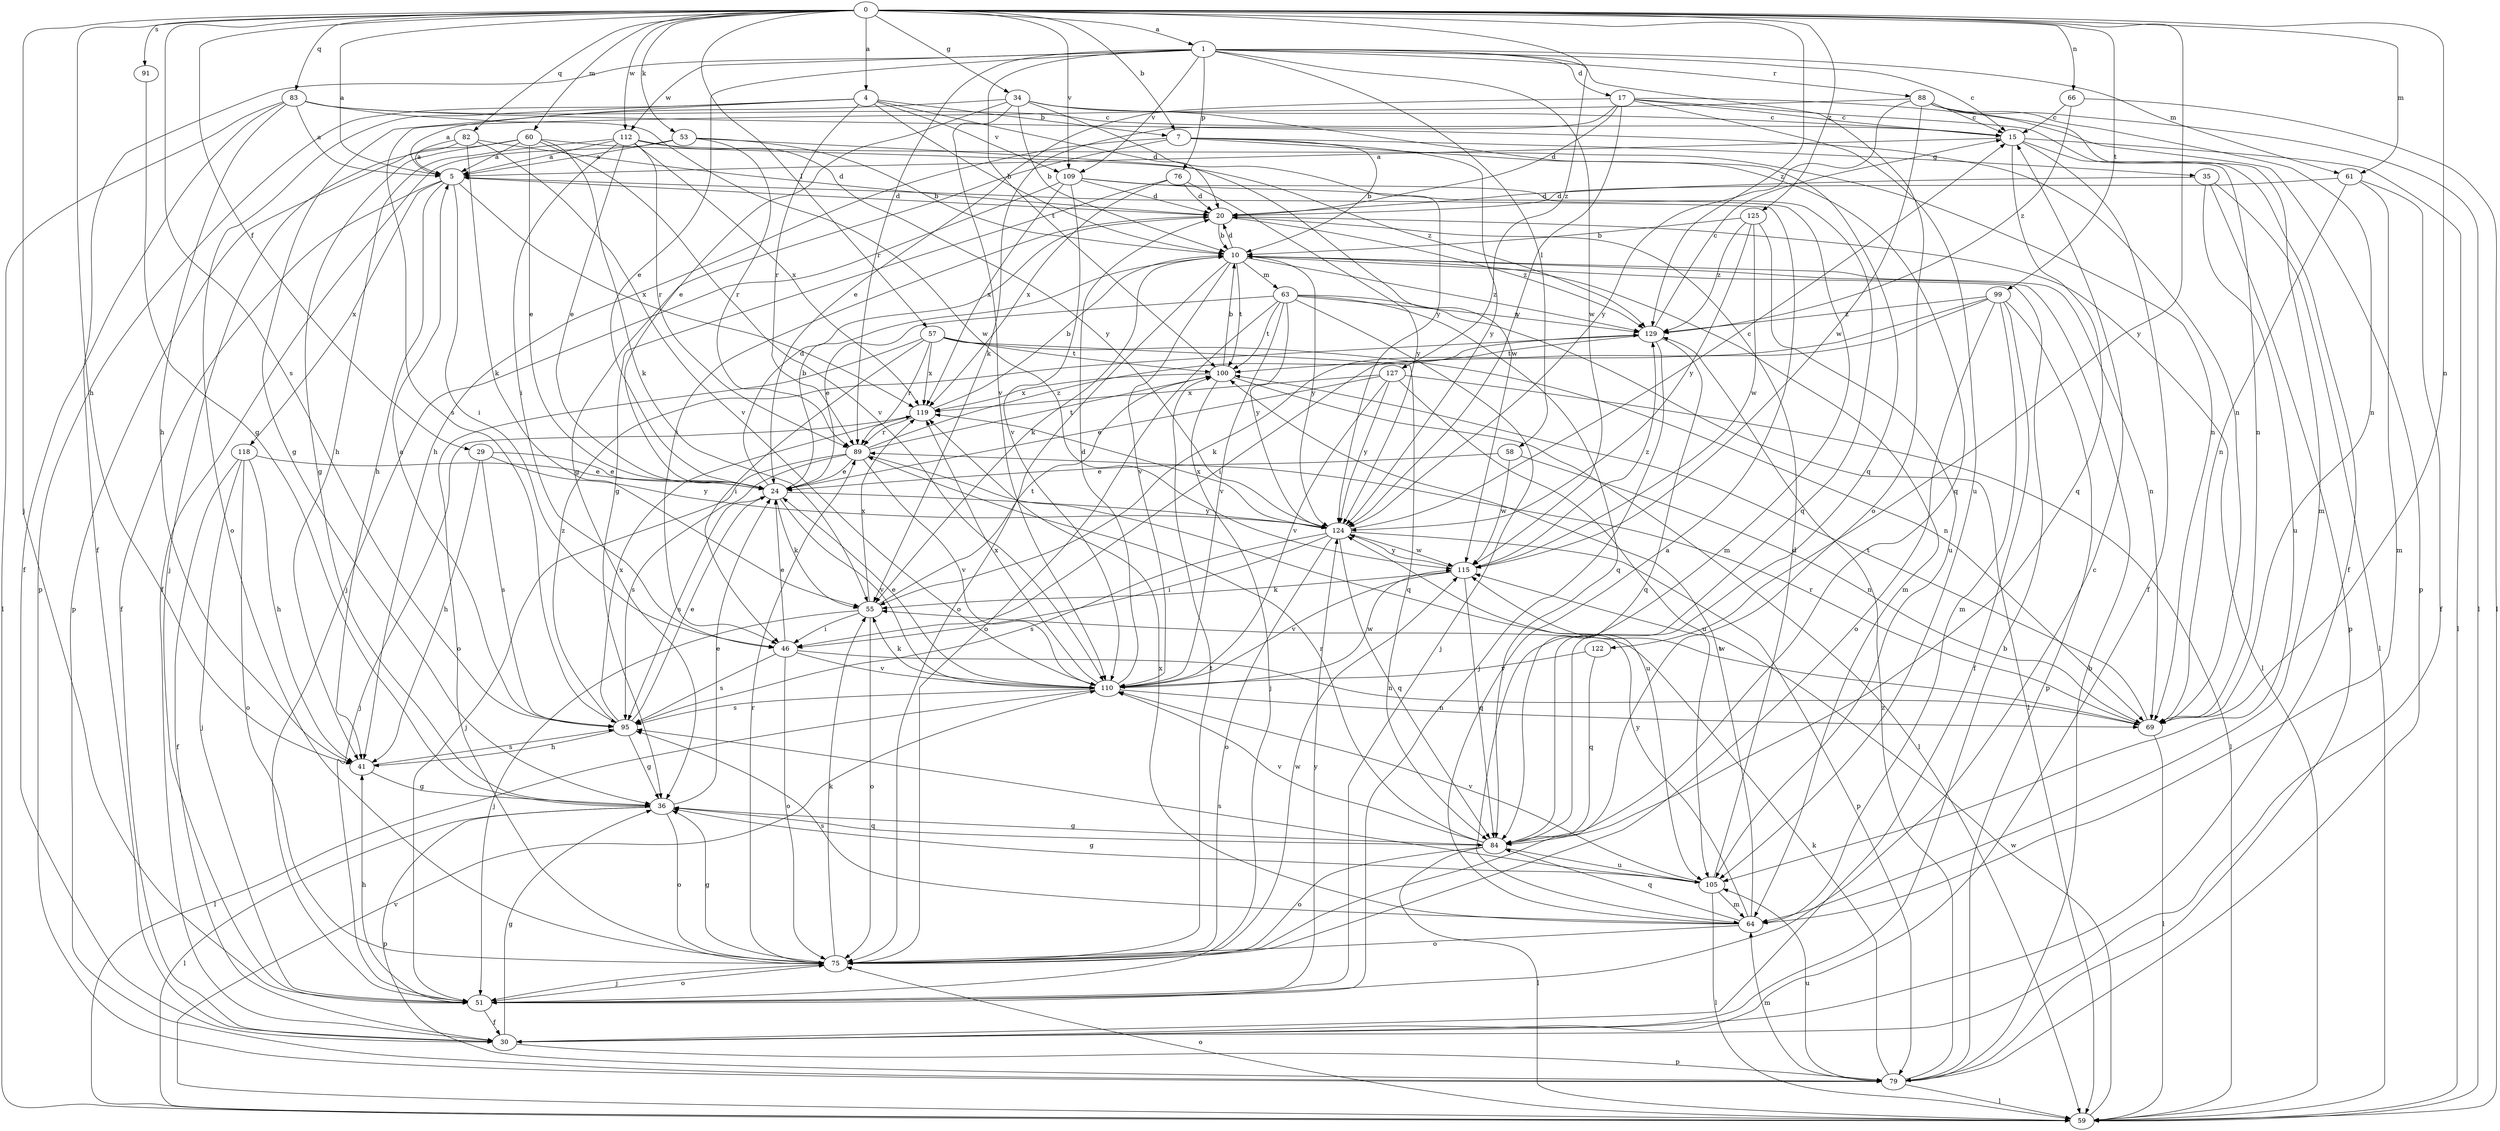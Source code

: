 strict digraph  {
0;
1;
4;
5;
7;
10;
15;
17;
20;
24;
29;
30;
34;
35;
36;
41;
46;
51;
53;
55;
57;
58;
59;
60;
61;
63;
64;
66;
69;
75;
76;
79;
82;
83;
84;
88;
89;
91;
95;
99;
100;
105;
109;
110;
112;
115;
118;
119;
122;
124;
125;
127;
129;
0 -> 1  [label=a];
0 -> 4  [label=a];
0 -> 5  [label=a];
0 -> 7  [label=b];
0 -> 29  [label=f];
0 -> 34  [label=g];
0 -> 41  [label=h];
0 -> 51  [label=j];
0 -> 53  [label=k];
0 -> 57  [label=l];
0 -> 60  [label=m];
0 -> 61  [label=m];
0 -> 66  [label=n];
0 -> 69  [label=n];
0 -> 82  [label=q];
0 -> 83  [label=q];
0 -> 91  [label=s];
0 -> 95  [label=s];
0 -> 99  [label=t];
0 -> 109  [label=v];
0 -> 112  [label=w];
0 -> 122  [label=y];
0 -> 125  [label=z];
0 -> 127  [label=z];
0 -> 129  [label=z];
1 -> 15  [label=c];
1 -> 17  [label=d];
1 -> 24  [label=e];
1 -> 30  [label=f];
1 -> 58  [label=l];
1 -> 61  [label=m];
1 -> 75  [label=o];
1 -> 76  [label=p];
1 -> 88  [label=r];
1 -> 89  [label=r];
1 -> 100  [label=t];
1 -> 109  [label=v];
1 -> 112  [label=w];
1 -> 115  [label=w];
4 -> 5  [label=a];
4 -> 7  [label=b];
4 -> 10  [label=b];
4 -> 20  [label=d];
4 -> 75  [label=o];
4 -> 79  [label=p];
4 -> 89  [label=r];
4 -> 109  [label=v];
5 -> 20  [label=d];
5 -> 30  [label=f];
5 -> 41  [label=h];
5 -> 46  [label=i];
5 -> 118  [label=x];
5 -> 119  [label=x];
7 -> 10  [label=b];
7 -> 35  [label=g];
7 -> 36  [label=g];
7 -> 41  [label=h];
7 -> 84  [label=q];
7 -> 124  [label=y];
10 -> 20  [label=d];
10 -> 55  [label=k];
10 -> 63  [label=m];
10 -> 64  [label=m];
10 -> 69  [label=n];
10 -> 75  [label=o];
10 -> 100  [label=t];
10 -> 110  [label=v];
10 -> 124  [label=y];
10 -> 129  [label=z];
15 -> 5  [label=a];
15 -> 30  [label=f];
15 -> 59  [label=l];
15 -> 69  [label=n];
15 -> 84  [label=q];
17 -> 15  [label=c];
17 -> 20  [label=d];
17 -> 24  [label=e];
17 -> 30  [label=f];
17 -> 55  [label=k];
17 -> 79  [label=p];
17 -> 105  [label=u];
17 -> 124  [label=y];
20 -> 10  [label=b];
20 -> 46  [label=i];
20 -> 59  [label=l];
20 -> 129  [label=z];
24 -> 10  [label=b];
24 -> 20  [label=d];
24 -> 55  [label=k];
24 -> 95  [label=s];
24 -> 110  [label=v];
24 -> 124  [label=y];
29 -> 24  [label=e];
29 -> 41  [label=h];
29 -> 95  [label=s];
29 -> 124  [label=y];
30 -> 10  [label=b];
30 -> 36  [label=g];
30 -> 79  [label=p];
34 -> 10  [label=b];
34 -> 15  [label=c];
34 -> 24  [label=e];
34 -> 36  [label=g];
34 -> 84  [label=q];
34 -> 110  [label=v];
34 -> 124  [label=y];
35 -> 20  [label=d];
35 -> 59  [label=l];
35 -> 79  [label=p];
35 -> 105  [label=u];
36 -> 24  [label=e];
36 -> 59  [label=l];
36 -> 75  [label=o];
36 -> 79  [label=p];
36 -> 84  [label=q];
41 -> 36  [label=g];
41 -> 95  [label=s];
46 -> 24  [label=e];
46 -> 69  [label=n];
46 -> 75  [label=o];
46 -> 95  [label=s];
46 -> 110  [label=v];
51 -> 15  [label=c];
51 -> 30  [label=f];
51 -> 41  [label=h];
51 -> 75  [label=o];
51 -> 124  [label=y];
53 -> 5  [label=a];
53 -> 10  [label=b];
53 -> 30  [label=f];
53 -> 89  [label=r];
53 -> 115  [label=w];
55 -> 46  [label=i];
55 -> 51  [label=j];
55 -> 75  [label=o];
55 -> 100  [label=t];
55 -> 119  [label=x];
57 -> 46  [label=i];
57 -> 69  [label=n];
57 -> 75  [label=o];
57 -> 84  [label=q];
57 -> 89  [label=r];
57 -> 100  [label=t];
57 -> 119  [label=x];
58 -> 24  [label=e];
58 -> 69  [label=n];
58 -> 115  [label=w];
59 -> 75  [label=o];
59 -> 110  [label=v];
59 -> 115  [label=w];
60 -> 5  [label=a];
60 -> 24  [label=e];
60 -> 36  [label=g];
60 -> 55  [label=k];
60 -> 79  [label=p];
60 -> 110  [label=v];
60 -> 129  [label=z];
61 -> 20  [label=d];
61 -> 30  [label=f];
61 -> 64  [label=m];
61 -> 69  [label=n];
63 -> 24  [label=e];
63 -> 51  [label=j];
63 -> 59  [label=l];
63 -> 75  [label=o];
63 -> 84  [label=q];
63 -> 100  [label=t];
63 -> 110  [label=v];
63 -> 124  [label=y];
63 -> 129  [label=z];
64 -> 5  [label=a];
64 -> 75  [label=o];
64 -> 84  [label=q];
64 -> 95  [label=s];
64 -> 100  [label=t];
64 -> 119  [label=x];
64 -> 124  [label=y];
66 -> 15  [label=c];
66 -> 59  [label=l];
66 -> 129  [label=z];
69 -> 59  [label=l];
69 -> 89  [label=r];
69 -> 100  [label=t];
69 -> 115  [label=w];
75 -> 36  [label=g];
75 -> 51  [label=j];
75 -> 55  [label=k];
75 -> 89  [label=r];
75 -> 100  [label=t];
75 -> 115  [label=w];
76 -> 20  [label=d];
76 -> 36  [label=g];
76 -> 119  [label=x];
76 -> 124  [label=y];
79 -> 10  [label=b];
79 -> 55  [label=k];
79 -> 59  [label=l];
79 -> 64  [label=m];
79 -> 105  [label=u];
79 -> 129  [label=z];
82 -> 5  [label=a];
82 -> 20  [label=d];
82 -> 51  [label=j];
82 -> 55  [label=k];
82 -> 110  [label=v];
83 -> 5  [label=a];
83 -> 15  [label=c];
83 -> 30  [label=f];
83 -> 41  [label=h];
83 -> 59  [label=l];
83 -> 69  [label=n];
83 -> 115  [label=w];
84 -> 36  [label=g];
84 -> 59  [label=l];
84 -> 75  [label=o];
84 -> 89  [label=r];
84 -> 105  [label=u];
84 -> 110  [label=v];
88 -> 15  [label=c];
88 -> 59  [label=l];
88 -> 64  [label=m];
88 -> 69  [label=n];
88 -> 95  [label=s];
88 -> 115  [label=w];
88 -> 124  [label=y];
89 -> 24  [label=e];
89 -> 51  [label=j];
89 -> 95  [label=s];
89 -> 100  [label=t];
89 -> 105  [label=u];
89 -> 110  [label=v];
89 -> 129  [label=z];
91 -> 36  [label=g];
95 -> 5  [label=a];
95 -> 24  [label=e];
95 -> 36  [label=g];
95 -> 41  [label=h];
95 -> 119  [label=x];
95 -> 129  [label=z];
99 -> 30  [label=f];
99 -> 46  [label=i];
99 -> 55  [label=k];
99 -> 64  [label=m];
99 -> 75  [label=o];
99 -> 79  [label=p];
99 -> 129  [label=z];
100 -> 10  [label=b];
100 -> 51  [label=j];
100 -> 59  [label=l];
100 -> 119  [label=x];
105 -> 20  [label=d];
105 -> 36  [label=g];
105 -> 59  [label=l];
105 -> 64  [label=m];
105 -> 95  [label=s];
105 -> 110  [label=v];
109 -> 20  [label=d];
109 -> 51  [label=j];
109 -> 64  [label=m];
109 -> 84  [label=q];
109 -> 110  [label=v];
109 -> 119  [label=x];
110 -> 20  [label=d];
110 -> 24  [label=e];
110 -> 55  [label=k];
110 -> 59  [label=l];
110 -> 69  [label=n];
110 -> 95  [label=s];
110 -> 115  [label=w];
110 -> 119  [label=x];
112 -> 5  [label=a];
112 -> 24  [label=e];
112 -> 41  [label=h];
112 -> 46  [label=i];
112 -> 69  [label=n];
112 -> 89  [label=r];
112 -> 119  [label=x];
112 -> 124  [label=y];
115 -> 55  [label=k];
115 -> 84  [label=q];
115 -> 110  [label=v];
115 -> 124  [label=y];
115 -> 129  [label=z];
118 -> 24  [label=e];
118 -> 30  [label=f];
118 -> 41  [label=h];
118 -> 51  [label=j];
118 -> 75  [label=o];
119 -> 10  [label=b];
119 -> 51  [label=j];
119 -> 89  [label=r];
122 -> 84  [label=q];
122 -> 110  [label=v];
124 -> 15  [label=c];
124 -> 46  [label=i];
124 -> 75  [label=o];
124 -> 79  [label=p];
124 -> 84  [label=q];
124 -> 95  [label=s];
124 -> 115  [label=w];
124 -> 119  [label=x];
125 -> 10  [label=b];
125 -> 105  [label=u];
125 -> 115  [label=w];
125 -> 124  [label=y];
125 -> 129  [label=z];
127 -> 24  [label=e];
127 -> 59  [label=l];
127 -> 105  [label=u];
127 -> 110  [label=v];
127 -> 119  [label=x];
127 -> 124  [label=y];
129 -> 15  [label=c];
129 -> 51  [label=j];
129 -> 84  [label=q];
129 -> 100  [label=t];
}
